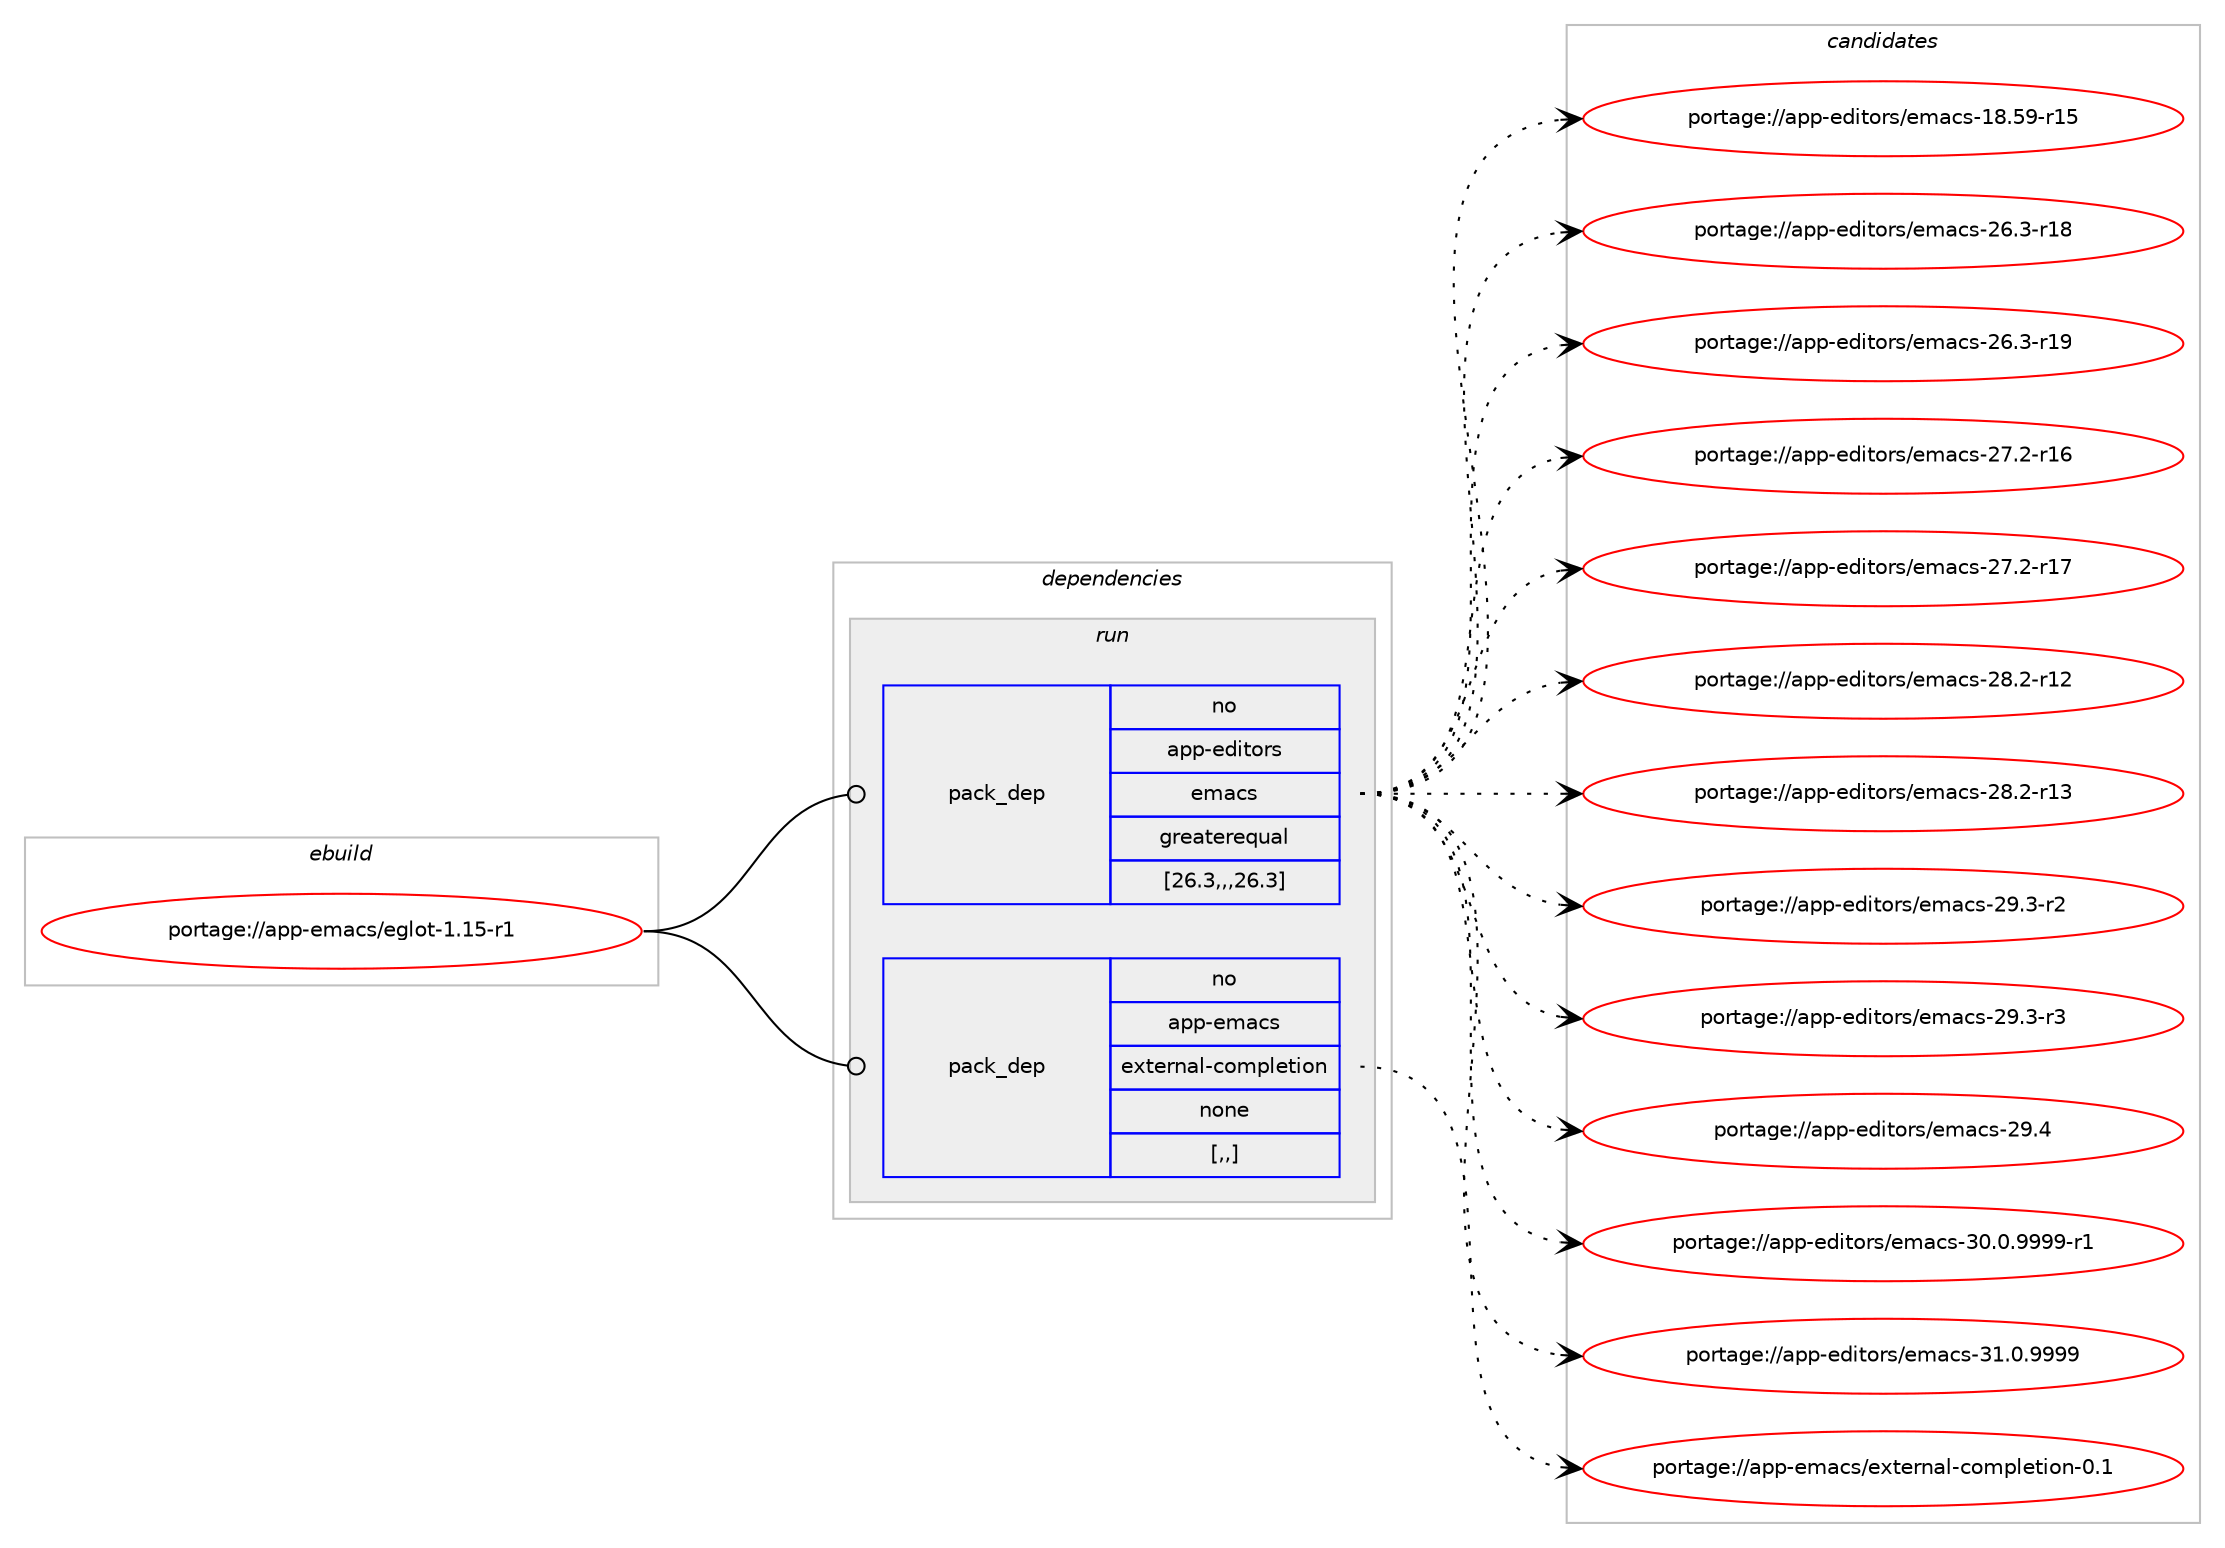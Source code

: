 digraph prolog {

# *************
# Graph options
# *************

newrank=true;
concentrate=true;
compound=true;
graph [rankdir=LR,fontname=Helvetica,fontsize=10,ranksep=1.5];#, ranksep=2.5, nodesep=0.2];
edge  [arrowhead=vee];
node  [fontname=Helvetica,fontsize=10];

# **********
# The ebuild
# **********

subgraph cluster_leftcol {
color=gray;
rank=same;
label=<<i>ebuild</i>>;
id [label="portage://app-emacs/eglot-1.15-r1", color=red, width=4, href="../app-emacs/eglot-1.15-r1.svg"];
}

# ****************
# The dependencies
# ****************

subgraph cluster_midcol {
color=gray;
label=<<i>dependencies</i>>;
subgraph cluster_compile {
fillcolor="#eeeeee";
style=filled;
label=<<i>compile</i>>;
}
subgraph cluster_compileandrun {
fillcolor="#eeeeee";
style=filled;
label=<<i>compile and run</i>>;
}
subgraph cluster_run {
fillcolor="#eeeeee";
style=filled;
label=<<i>run</i>>;
subgraph pack15811 {
dependency21978 [label=<<TABLE BORDER="0" CELLBORDER="1" CELLSPACING="0" CELLPADDING="4" WIDTH="220"><TR><TD ROWSPAN="6" CELLPADDING="30">pack_dep</TD></TR><TR><TD WIDTH="110">no</TD></TR><TR><TD>app-editors</TD></TR><TR><TD>emacs</TD></TR><TR><TD>greaterequal</TD></TR><TR><TD>[26.3,,,26.3]</TD></TR></TABLE>>, shape=none, color=blue];
}
id:e -> dependency21978:w [weight=20,style="solid",arrowhead="odot"];
subgraph pack15812 {
dependency21979 [label=<<TABLE BORDER="0" CELLBORDER="1" CELLSPACING="0" CELLPADDING="4" WIDTH="220"><TR><TD ROWSPAN="6" CELLPADDING="30">pack_dep</TD></TR><TR><TD WIDTH="110">no</TD></TR><TR><TD>app-emacs</TD></TR><TR><TD>external-completion</TD></TR><TR><TD>none</TD></TR><TR><TD>[,,]</TD></TR></TABLE>>, shape=none, color=blue];
}
id:e -> dependency21979:w [weight=20,style="solid",arrowhead="odot"];
}
}

# **************
# The candidates
# **************

subgraph cluster_choices {
rank=same;
color=gray;
label=<<i>candidates</i>>;

subgraph choice15811 {
color=black;
nodesep=1;
choice9711211245101100105116111114115471011099799115454956465357451144953 [label="portage://app-editors/emacs-18.59-r15", color=red, width=4,href="../app-editors/emacs-18.59-r15.svg"];
choice97112112451011001051161111141154710110997991154550544651451144956 [label="portage://app-editors/emacs-26.3-r18", color=red, width=4,href="../app-editors/emacs-26.3-r18.svg"];
choice97112112451011001051161111141154710110997991154550544651451144957 [label="portage://app-editors/emacs-26.3-r19", color=red, width=4,href="../app-editors/emacs-26.3-r19.svg"];
choice97112112451011001051161111141154710110997991154550554650451144954 [label="portage://app-editors/emacs-27.2-r16", color=red, width=4,href="../app-editors/emacs-27.2-r16.svg"];
choice97112112451011001051161111141154710110997991154550554650451144955 [label="portage://app-editors/emacs-27.2-r17", color=red, width=4,href="../app-editors/emacs-27.2-r17.svg"];
choice97112112451011001051161111141154710110997991154550564650451144950 [label="portage://app-editors/emacs-28.2-r12", color=red, width=4,href="../app-editors/emacs-28.2-r12.svg"];
choice97112112451011001051161111141154710110997991154550564650451144951 [label="portage://app-editors/emacs-28.2-r13", color=red, width=4,href="../app-editors/emacs-28.2-r13.svg"];
choice971121124510110010511611111411547101109979911545505746514511450 [label="portage://app-editors/emacs-29.3-r2", color=red, width=4,href="../app-editors/emacs-29.3-r2.svg"];
choice971121124510110010511611111411547101109979911545505746514511451 [label="portage://app-editors/emacs-29.3-r3", color=red, width=4,href="../app-editors/emacs-29.3-r3.svg"];
choice97112112451011001051161111141154710110997991154550574652 [label="portage://app-editors/emacs-29.4", color=red, width=4,href="../app-editors/emacs-29.4.svg"];
choice9711211245101100105116111114115471011099799115455148464846575757574511449 [label="portage://app-editors/emacs-30.0.9999-r1", color=red, width=4,href="../app-editors/emacs-30.0.9999-r1.svg"];
choice971121124510110010511611111411547101109979911545514946484657575757 [label="portage://app-editors/emacs-31.0.9999", color=red, width=4,href="../app-editors/emacs-31.0.9999.svg"];
dependency21978:e -> choice9711211245101100105116111114115471011099799115454956465357451144953:w [style=dotted,weight="100"];
dependency21978:e -> choice97112112451011001051161111141154710110997991154550544651451144956:w [style=dotted,weight="100"];
dependency21978:e -> choice97112112451011001051161111141154710110997991154550544651451144957:w [style=dotted,weight="100"];
dependency21978:e -> choice97112112451011001051161111141154710110997991154550554650451144954:w [style=dotted,weight="100"];
dependency21978:e -> choice97112112451011001051161111141154710110997991154550554650451144955:w [style=dotted,weight="100"];
dependency21978:e -> choice97112112451011001051161111141154710110997991154550564650451144950:w [style=dotted,weight="100"];
dependency21978:e -> choice97112112451011001051161111141154710110997991154550564650451144951:w [style=dotted,weight="100"];
dependency21978:e -> choice971121124510110010511611111411547101109979911545505746514511450:w [style=dotted,weight="100"];
dependency21978:e -> choice971121124510110010511611111411547101109979911545505746514511451:w [style=dotted,weight="100"];
dependency21978:e -> choice97112112451011001051161111141154710110997991154550574652:w [style=dotted,weight="100"];
dependency21978:e -> choice9711211245101100105116111114115471011099799115455148464846575757574511449:w [style=dotted,weight="100"];
dependency21978:e -> choice971121124510110010511611111411547101109979911545514946484657575757:w [style=dotted,weight="100"];
}
subgraph choice15812 {
color=black;
nodesep=1;
choice971121124510110997991154710112011610111411097108459911110911210810111610511111045484649 [label="portage://app-emacs/external-completion-0.1", color=red, width=4,href="../app-emacs/external-completion-0.1.svg"];
dependency21979:e -> choice971121124510110997991154710112011610111411097108459911110911210810111610511111045484649:w [style=dotted,weight="100"];
}
}

}
